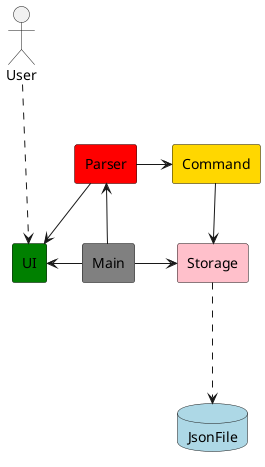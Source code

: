 @startuml

skinparam componentStyle rectangle

actor User
database JsonFile #lightblue

component UI #green
component Parser #red
component Main #gray
component Storage #pink
component Command #gold

User -down.-> UI
Parser -down-> UI

Main -left-> Parser
Main -left-> UI
Main -right-> Storage

Command -down-> Storage
Parser -right-> Command


Storage -down.-> JsonFile

@enduml
